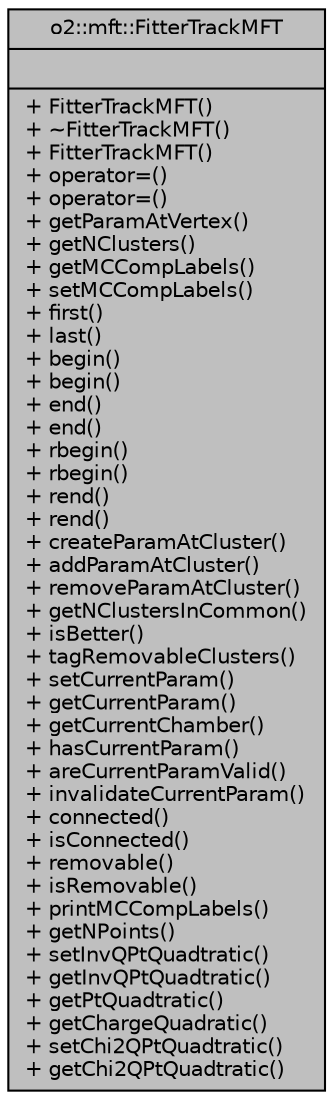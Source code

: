 digraph "o2::mft::FitterTrackMFT"
{
 // INTERACTIVE_SVG=YES
  bgcolor="transparent";
  edge [fontname="Helvetica",fontsize="10",labelfontname="Helvetica",labelfontsize="10"];
  node [fontname="Helvetica",fontsize="10",shape=record];
  Node1 [label="{o2::mft::FitterTrackMFT\n||+ FitterTrackMFT()\l+ ~FitterTrackMFT()\l+ FitterTrackMFT()\l+ operator=()\l+ operator=()\l+ getParamAtVertex()\l+ getNClusters()\l+ getMCCompLabels()\l+ setMCCompLabels()\l+ first()\l+ last()\l+ begin()\l+ begin()\l+ end()\l+ end()\l+ rbegin()\l+ rbegin()\l+ rend()\l+ rend()\l+ createParamAtCluster()\l+ addParamAtCluster()\l+ removeParamAtCluster()\l+ getNClustersInCommon()\l+ isBetter()\l+ tagRemovableClusters()\l+ setCurrentParam()\l+ getCurrentParam()\l+ getCurrentChamber()\l+ hasCurrentParam()\l+ areCurrentParamValid()\l+ invalidateCurrentParam()\l+ connected()\l+ isConnected()\l+ removable()\l+ isRemovable()\l+ printMCCompLabels()\l+ getNPoints()\l+ setInvQPtQuadtratic()\l+ getInvQPtQuadtratic()\l+ getPtQuadtratic()\l+ getChargeQuadratic()\l+ setChi2QPtQuadtratic()\l+ getChi2QPtQuadtratic()\l}",height=0.2,width=0.4,color="black", fillcolor="grey75", style="filled", fontcolor="black"];
}
